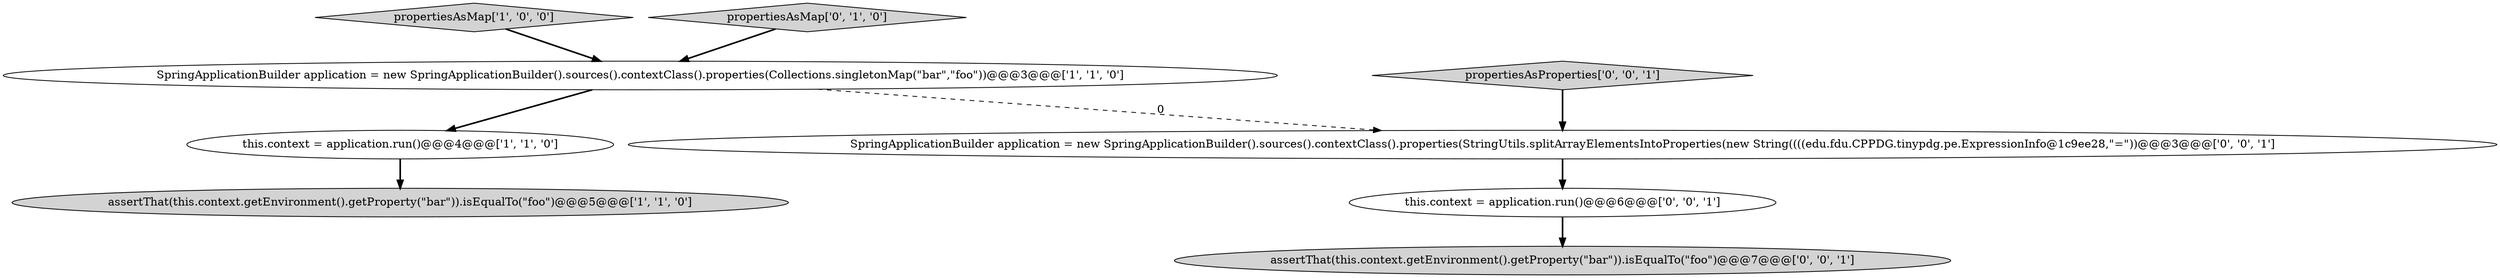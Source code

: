 digraph {
5 [style = filled, label = "this.context = application.run()@@@6@@@['0', '0', '1']", fillcolor = white, shape = ellipse image = "AAA0AAABBB3BBB"];
2 [style = filled, label = "assertThat(this.context.getEnvironment().getProperty(\"bar\")).isEqualTo(\"foo\")@@@5@@@['1', '1', '0']", fillcolor = lightgray, shape = ellipse image = "AAA0AAABBB1BBB"];
8 [style = filled, label = "assertThat(this.context.getEnvironment().getProperty(\"bar\")).isEqualTo(\"foo\")@@@7@@@['0', '0', '1']", fillcolor = lightgray, shape = ellipse image = "AAA0AAABBB3BBB"];
1 [style = filled, label = "SpringApplicationBuilder application = new SpringApplicationBuilder().sources().contextClass().properties(Collections.singletonMap(\"bar\",\"foo\"))@@@3@@@['1', '1', '0']", fillcolor = white, shape = ellipse image = "AAA0AAABBB1BBB"];
7 [style = filled, label = "SpringApplicationBuilder application = new SpringApplicationBuilder().sources().contextClass().properties(StringUtils.splitArrayElementsIntoProperties(new String((((edu.fdu.CPPDG.tinypdg.pe.ExpressionInfo@1c9ee28,\"=\"))@@@3@@@['0', '0', '1']", fillcolor = white, shape = ellipse image = "AAA0AAABBB3BBB"];
0 [style = filled, label = "this.context = application.run()@@@4@@@['1', '1', '0']", fillcolor = white, shape = ellipse image = "AAA0AAABBB1BBB"];
3 [style = filled, label = "propertiesAsMap['1', '0', '0']", fillcolor = lightgray, shape = diamond image = "AAA0AAABBB1BBB"];
6 [style = filled, label = "propertiesAsProperties['0', '0', '1']", fillcolor = lightgray, shape = diamond image = "AAA0AAABBB3BBB"];
4 [style = filled, label = "propertiesAsMap['0', '1', '0']", fillcolor = lightgray, shape = diamond image = "AAA0AAABBB2BBB"];
5->8 [style = bold, label=""];
4->1 [style = bold, label=""];
7->5 [style = bold, label=""];
1->0 [style = bold, label=""];
1->7 [style = dashed, label="0"];
6->7 [style = bold, label=""];
3->1 [style = bold, label=""];
0->2 [style = bold, label=""];
}
